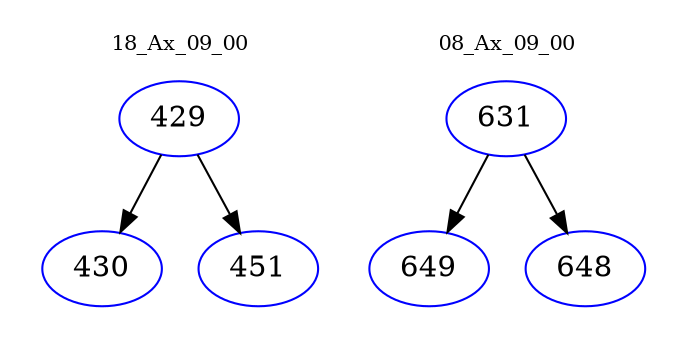 digraph{
subgraph cluster_0 {
color = white
label = "18_Ax_09_00";
fontsize=10;
T0_429 [label="429", color="blue"]
T0_429 -> T0_430 [color="black"]
T0_430 [label="430", color="blue"]
T0_429 -> T0_451 [color="black"]
T0_451 [label="451", color="blue"]
}
subgraph cluster_1 {
color = white
label = "08_Ax_09_00";
fontsize=10;
T1_631 [label="631", color="blue"]
T1_631 -> T1_649 [color="black"]
T1_649 [label="649", color="blue"]
T1_631 -> T1_648 [color="black"]
T1_648 [label="648", color="blue"]
}
}

